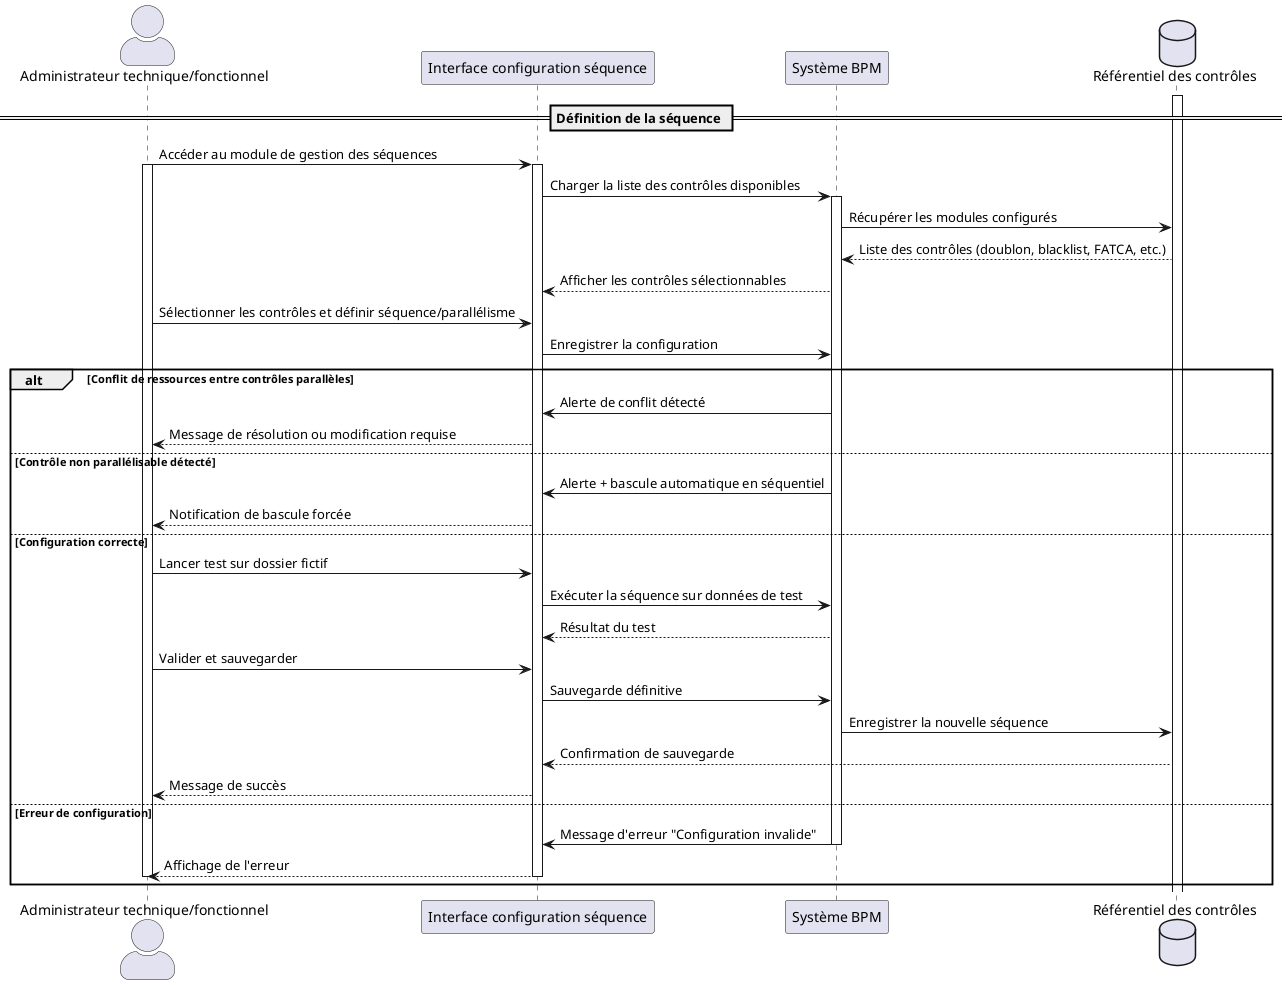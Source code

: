@startuml UC054
skinparam actorStyle awesome

actor "Administrateur technique/fonctionnel" as Admin
participant "Interface configuration séquence" as UI
participant "Système BPM" as BPM
database "Référentiel des contrôles" as DB

== Définition de la séquence ==
activate DB
Admin -> UI : Accéder au module de gestion des séquences
activate Admin
activate UI
UI -> BPM : Charger la liste des contrôles disponibles
activate BPM
BPM -> DB : Récupérer les modules configurés
DB --> BPM : Liste des contrôles (doublon, blacklist, FATCA, etc.)
BPM --> UI : Afficher les contrôles sélectionnables

Admin -> UI : Sélectionner les contrôles et définir séquence/parallélisme
UI -> BPM : Enregistrer la configuration

alt Conflit de ressources entre contrôles parallèles
    BPM -> UI : Alerte de conflit détecté
    UI --> Admin : Message de résolution ou modification requise
else Contrôle non parallélisable détecté
    BPM -> UI : Alerte + bascule automatique en séquentiel
    UI --> Admin : Notification de bascule forcée
else Configuration correcte
    Admin -> UI : Lancer test sur dossier fictif
    UI -> BPM : Exécuter la séquence sur données de test
    BPM --> UI : Résultat du test
    Admin -> UI : Valider et sauvegarder
    UI -> BPM : Sauvegarde définitive
    BPM -> DB : Enregistrer la nouvelle séquence
    DB --> UI : Confirmation de sauvegarde
    UI --> Admin : Message de succès
else Erreur de configuration
    BPM -> UI : Message d'erreur "Configuration invalide"
    deactivate BPM
    UI --> Admin : Affichage de l'erreur
    deactivate UI   
    deactivate Admin
end

@enduml
